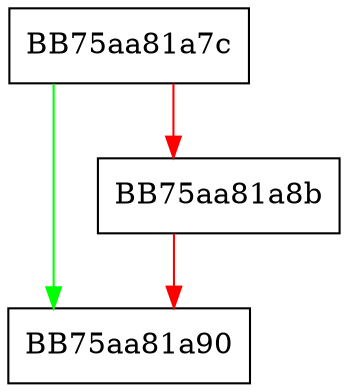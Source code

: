 digraph reset {
  node [shape="box"];
  graph [splines=ortho];
  BB75aa81a7c -> BB75aa81a90 [color="green"];
  BB75aa81a7c -> BB75aa81a8b [color="red"];
  BB75aa81a8b -> BB75aa81a90 [color="red"];
}